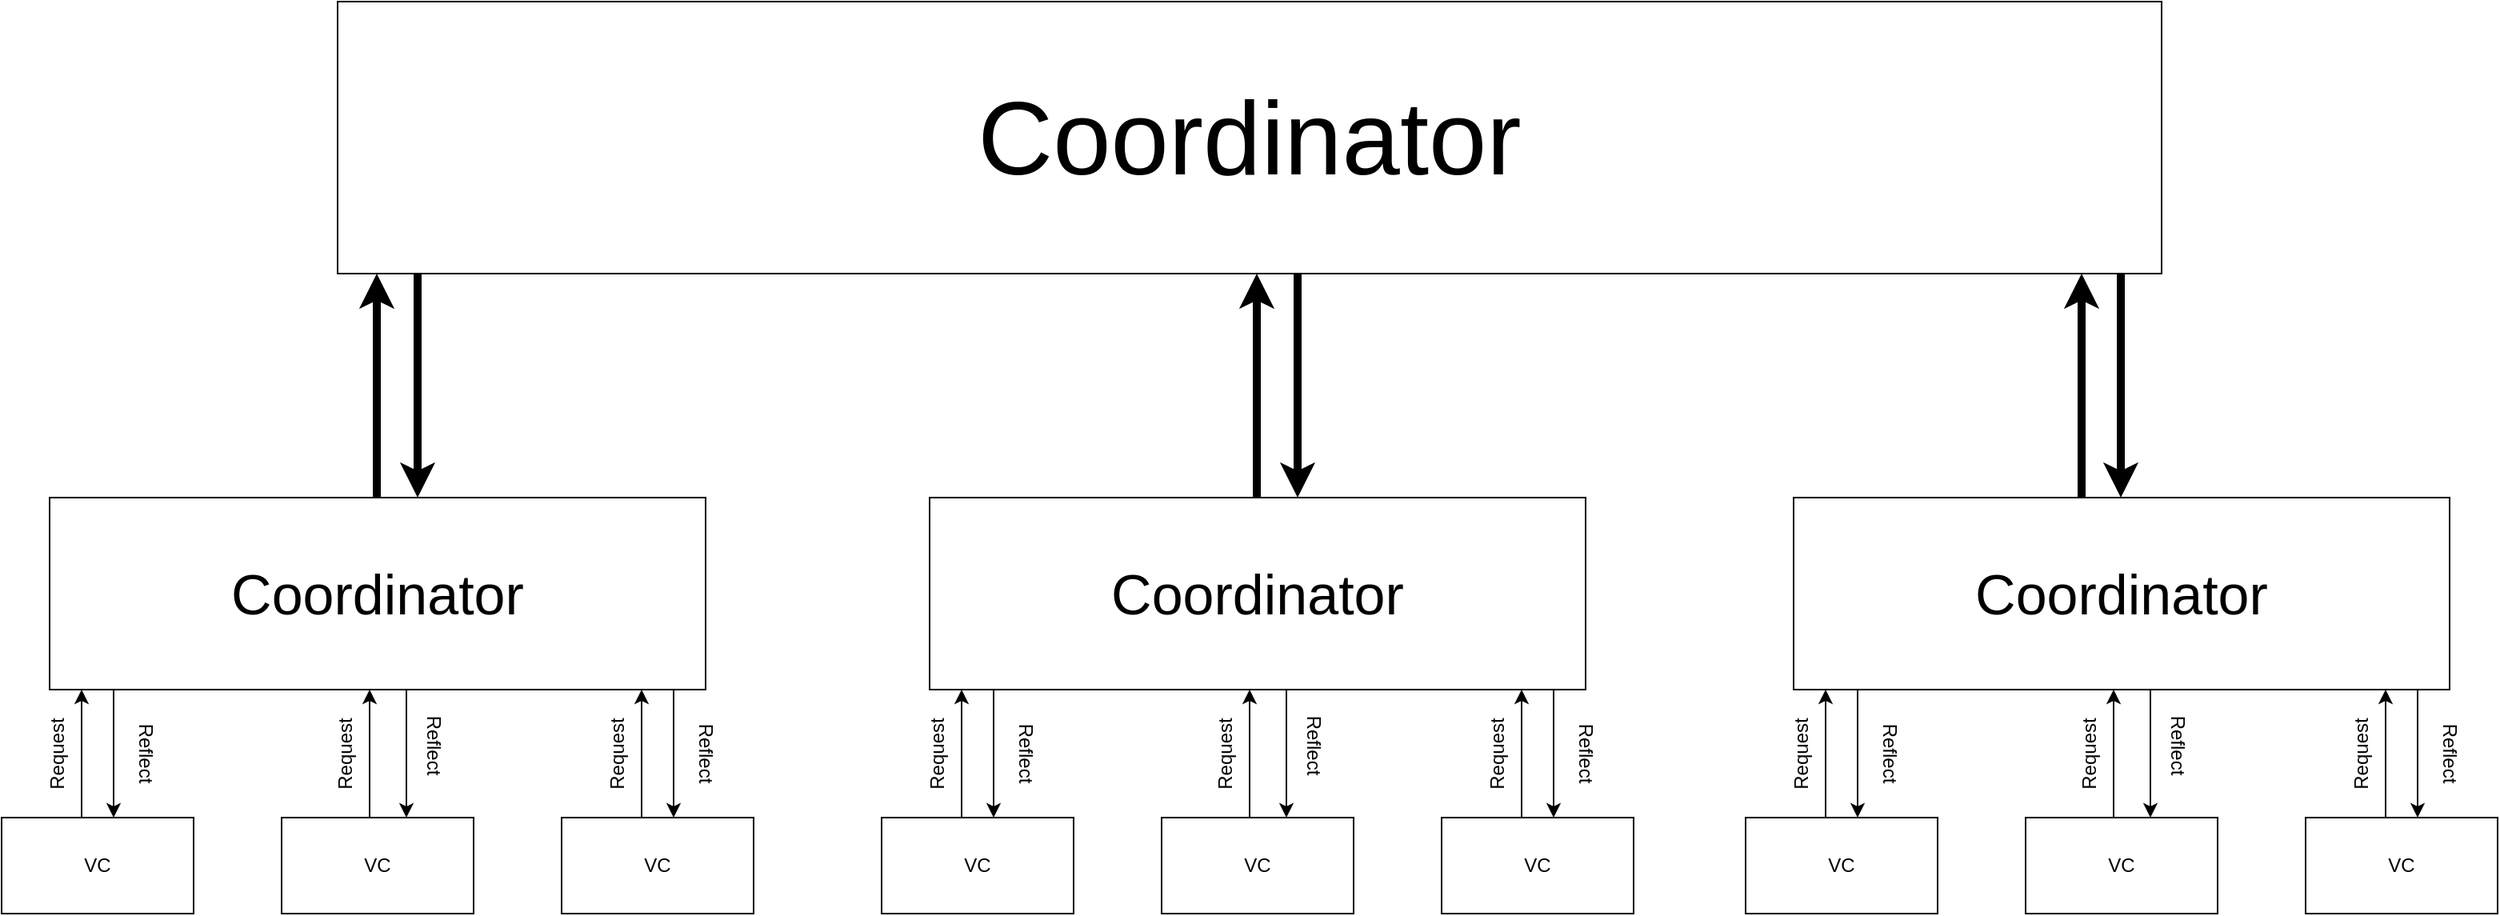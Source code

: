 <mxfile version="24.1.0" type="device">
  <diagram name="페이지-1" id="_TzFSEaLR1zJCj_-jszU">
    <mxGraphModel dx="1234" dy="1119" grid="1" gridSize="10" guides="1" tooltips="1" connect="1" arrows="1" fold="1" page="1" pageScale="1" pageWidth="3300" pageHeight="4681" math="0" shadow="0">
      <root>
        <mxCell id="0" />
        <mxCell id="1" parent="0" />
        <mxCell id="bS21o1_uWaXYQEzGkOwX-87" value="" style="group" parent="1" vertex="1" connectable="0">
          <mxGeometry x="30" y="730" width="470" height="260" as="geometry" />
        </mxCell>
        <mxCell id="VdtkkCyK6IpsbUPx0Rhc-1" value="&lt;font style=&quot;font-size: 35px;&quot;&gt;Coordinator&lt;/font&gt;" style="rounded=0;whiteSpace=wrap;html=1;" parent="bS21o1_uWaXYQEzGkOwX-87" vertex="1">
          <mxGeometry x="30" width="410" height="120" as="geometry" />
        </mxCell>
        <mxCell id="VdtkkCyK6IpsbUPx0Rhc-3" value="" style="endArrow=classic;html=1;rounded=0;" parent="bS21o1_uWaXYQEzGkOwX-87" edge="1">
          <mxGeometry width="50" height="50" relative="1" as="geometry">
            <mxPoint x="70" y="120" as="sourcePoint" />
            <mxPoint x="70" y="200" as="targetPoint" />
          </mxGeometry>
        </mxCell>
        <mxCell id="VdtkkCyK6IpsbUPx0Rhc-4" value="" style="endArrow=classic;html=1;rounded=0;" parent="bS21o1_uWaXYQEzGkOwX-87" edge="1">
          <mxGeometry width="50" height="50" relative="1" as="geometry">
            <mxPoint x="253" y="120" as="sourcePoint" />
            <mxPoint x="253" y="200" as="targetPoint" />
          </mxGeometry>
        </mxCell>
        <mxCell id="VdtkkCyK6IpsbUPx0Rhc-5" value="" style="endArrow=classic;html=1;rounded=0;" parent="bS21o1_uWaXYQEzGkOwX-87" edge="1">
          <mxGeometry width="50" height="50" relative="1" as="geometry">
            <mxPoint x="420" y="120" as="sourcePoint" />
            <mxPoint x="420" y="200" as="targetPoint" />
          </mxGeometry>
        </mxCell>
        <mxCell id="VdtkkCyK6IpsbUPx0Rhc-6" value="" style="endArrow=classic;html=1;rounded=0;" parent="bS21o1_uWaXYQEzGkOwX-87" edge="1">
          <mxGeometry width="50" height="50" relative="1" as="geometry">
            <mxPoint x="50" y="200" as="sourcePoint" />
            <mxPoint x="50" y="120" as="targetPoint" />
          </mxGeometry>
        </mxCell>
        <mxCell id="VdtkkCyK6IpsbUPx0Rhc-7" value="" style="endArrow=classic;html=1;rounded=0;" parent="bS21o1_uWaXYQEzGkOwX-87" edge="1">
          <mxGeometry width="50" height="50" relative="1" as="geometry">
            <mxPoint x="230" y="200" as="sourcePoint" />
            <mxPoint x="230" y="120" as="targetPoint" />
          </mxGeometry>
        </mxCell>
        <mxCell id="VdtkkCyK6IpsbUPx0Rhc-8" value="" style="endArrow=classic;html=1;rounded=0;" parent="bS21o1_uWaXYQEzGkOwX-87" edge="1">
          <mxGeometry width="50" height="50" relative="1" as="geometry">
            <mxPoint x="400" y="200" as="sourcePoint" />
            <mxPoint x="400" y="120" as="targetPoint" />
          </mxGeometry>
        </mxCell>
        <mxCell id="VdtkkCyK6IpsbUPx0Rhc-9" value="VC" style="rounded=0;whiteSpace=wrap;html=1;" parent="bS21o1_uWaXYQEzGkOwX-87" vertex="1">
          <mxGeometry y="200" width="120" height="60" as="geometry" />
        </mxCell>
        <mxCell id="VdtkkCyK6IpsbUPx0Rhc-10" value="VC" style="rounded=0;whiteSpace=wrap;html=1;" parent="bS21o1_uWaXYQEzGkOwX-87" vertex="1">
          <mxGeometry x="175" y="200" width="120" height="60" as="geometry" />
        </mxCell>
        <mxCell id="VdtkkCyK6IpsbUPx0Rhc-11" value="VC" style="rounded=0;whiteSpace=wrap;html=1;" parent="bS21o1_uWaXYQEzGkOwX-87" vertex="1">
          <mxGeometry x="350" y="200" width="120" height="60" as="geometry" />
        </mxCell>
        <mxCell id="VdtkkCyK6IpsbUPx0Rhc-12" value="Request" style="text;strokeColor=none;align=center;fillColor=none;html=1;verticalAlign=middle;whiteSpace=wrap;rounded=0;rotation=-90;" parent="bS21o1_uWaXYQEzGkOwX-87" vertex="1">
          <mxGeometry x="10" y="140" width="50" height="40" as="geometry" />
        </mxCell>
        <mxCell id="VdtkkCyK6IpsbUPx0Rhc-13" value="Request" style="text;strokeColor=none;align=center;fillColor=none;html=1;verticalAlign=middle;whiteSpace=wrap;rounded=0;rotation=-90;" parent="bS21o1_uWaXYQEzGkOwX-87" vertex="1">
          <mxGeometry x="190" y="140" width="50" height="40" as="geometry" />
        </mxCell>
        <mxCell id="VdtkkCyK6IpsbUPx0Rhc-14" value="Request" style="text;strokeColor=none;align=center;fillColor=none;html=1;verticalAlign=middle;whiteSpace=wrap;rounded=0;rotation=-90;" parent="bS21o1_uWaXYQEzGkOwX-87" vertex="1">
          <mxGeometry x="360" y="140" width="50" height="40" as="geometry" />
        </mxCell>
        <mxCell id="VdtkkCyK6IpsbUPx0Rhc-15" value="Reflect" style="text;strokeColor=none;align=center;fillColor=none;html=1;verticalAlign=middle;whiteSpace=wrap;rounded=0;rotation=90;" parent="bS21o1_uWaXYQEzGkOwX-87" vertex="1">
          <mxGeometry x="60" y="145" width="60" height="30" as="geometry" />
        </mxCell>
        <mxCell id="VdtkkCyK6IpsbUPx0Rhc-16" value="Reflect" style="text;strokeColor=none;align=center;fillColor=none;html=1;verticalAlign=middle;whiteSpace=wrap;rounded=0;rotation=90;" parent="bS21o1_uWaXYQEzGkOwX-87" vertex="1">
          <mxGeometry x="240" y="140" width="60" height="30" as="geometry" />
        </mxCell>
        <mxCell id="VdtkkCyK6IpsbUPx0Rhc-17" value="Reflect" style="text;strokeColor=none;align=center;fillColor=none;html=1;verticalAlign=middle;whiteSpace=wrap;rounded=0;rotation=90;" parent="bS21o1_uWaXYQEzGkOwX-87" vertex="1">
          <mxGeometry x="410" y="145" width="60" height="30" as="geometry" />
        </mxCell>
        <mxCell id="bS21o1_uWaXYQEzGkOwX-88" value="" style="group" parent="1" vertex="1" connectable="0">
          <mxGeometry x="580" y="730" width="470" height="260" as="geometry" />
        </mxCell>
        <mxCell id="bS21o1_uWaXYQEzGkOwX-89" value="&lt;font style=&quot;font-size: 35px;&quot;&gt;Coordinator&lt;/font&gt;" style="rounded=0;whiteSpace=wrap;html=1;" parent="bS21o1_uWaXYQEzGkOwX-88" vertex="1">
          <mxGeometry x="30" width="410" height="120" as="geometry" />
        </mxCell>
        <mxCell id="bS21o1_uWaXYQEzGkOwX-90" value="" style="endArrow=classic;html=1;rounded=0;" parent="bS21o1_uWaXYQEzGkOwX-88" edge="1">
          <mxGeometry width="50" height="50" relative="1" as="geometry">
            <mxPoint x="70" y="120" as="sourcePoint" />
            <mxPoint x="70" y="200" as="targetPoint" />
          </mxGeometry>
        </mxCell>
        <mxCell id="bS21o1_uWaXYQEzGkOwX-91" value="" style="endArrow=classic;html=1;rounded=0;" parent="bS21o1_uWaXYQEzGkOwX-88" edge="1">
          <mxGeometry width="50" height="50" relative="1" as="geometry">
            <mxPoint x="253" y="120" as="sourcePoint" />
            <mxPoint x="253" y="200" as="targetPoint" />
          </mxGeometry>
        </mxCell>
        <mxCell id="bS21o1_uWaXYQEzGkOwX-92" value="" style="endArrow=classic;html=1;rounded=0;" parent="bS21o1_uWaXYQEzGkOwX-88" edge="1">
          <mxGeometry width="50" height="50" relative="1" as="geometry">
            <mxPoint x="420" y="120" as="sourcePoint" />
            <mxPoint x="420" y="200" as="targetPoint" />
          </mxGeometry>
        </mxCell>
        <mxCell id="bS21o1_uWaXYQEzGkOwX-93" value="" style="endArrow=classic;html=1;rounded=0;" parent="bS21o1_uWaXYQEzGkOwX-88" edge="1">
          <mxGeometry width="50" height="50" relative="1" as="geometry">
            <mxPoint x="50" y="200" as="sourcePoint" />
            <mxPoint x="50" y="120" as="targetPoint" />
          </mxGeometry>
        </mxCell>
        <mxCell id="bS21o1_uWaXYQEzGkOwX-94" value="" style="endArrow=classic;html=1;rounded=0;" parent="bS21o1_uWaXYQEzGkOwX-88" edge="1">
          <mxGeometry width="50" height="50" relative="1" as="geometry">
            <mxPoint x="230" y="200" as="sourcePoint" />
            <mxPoint x="230" y="120" as="targetPoint" />
          </mxGeometry>
        </mxCell>
        <mxCell id="bS21o1_uWaXYQEzGkOwX-95" value="" style="endArrow=classic;html=1;rounded=0;" parent="bS21o1_uWaXYQEzGkOwX-88" edge="1">
          <mxGeometry width="50" height="50" relative="1" as="geometry">
            <mxPoint x="400" y="200" as="sourcePoint" />
            <mxPoint x="400" y="120" as="targetPoint" />
          </mxGeometry>
        </mxCell>
        <mxCell id="bS21o1_uWaXYQEzGkOwX-96" value="VC" style="rounded=0;whiteSpace=wrap;html=1;" parent="bS21o1_uWaXYQEzGkOwX-88" vertex="1">
          <mxGeometry y="200" width="120" height="60" as="geometry" />
        </mxCell>
        <mxCell id="bS21o1_uWaXYQEzGkOwX-97" value="VC" style="rounded=0;whiteSpace=wrap;html=1;" parent="bS21o1_uWaXYQEzGkOwX-88" vertex="1">
          <mxGeometry x="175" y="200" width="120" height="60" as="geometry" />
        </mxCell>
        <mxCell id="bS21o1_uWaXYQEzGkOwX-98" value="VC" style="rounded=0;whiteSpace=wrap;html=1;" parent="bS21o1_uWaXYQEzGkOwX-88" vertex="1">
          <mxGeometry x="350" y="200" width="120" height="60" as="geometry" />
        </mxCell>
        <mxCell id="bS21o1_uWaXYQEzGkOwX-99" value="Request" style="text;strokeColor=none;align=center;fillColor=none;html=1;verticalAlign=middle;whiteSpace=wrap;rounded=0;rotation=-90;" parent="bS21o1_uWaXYQEzGkOwX-88" vertex="1">
          <mxGeometry x="10" y="140" width="50" height="40" as="geometry" />
        </mxCell>
        <mxCell id="bS21o1_uWaXYQEzGkOwX-100" value="Request" style="text;strokeColor=none;align=center;fillColor=none;html=1;verticalAlign=middle;whiteSpace=wrap;rounded=0;rotation=-90;" parent="bS21o1_uWaXYQEzGkOwX-88" vertex="1">
          <mxGeometry x="190" y="140" width="50" height="40" as="geometry" />
        </mxCell>
        <mxCell id="bS21o1_uWaXYQEzGkOwX-101" value="Request" style="text;strokeColor=none;align=center;fillColor=none;html=1;verticalAlign=middle;whiteSpace=wrap;rounded=0;rotation=-90;" parent="bS21o1_uWaXYQEzGkOwX-88" vertex="1">
          <mxGeometry x="360" y="140" width="50" height="40" as="geometry" />
        </mxCell>
        <mxCell id="bS21o1_uWaXYQEzGkOwX-102" value="Reflect" style="text;strokeColor=none;align=center;fillColor=none;html=1;verticalAlign=middle;whiteSpace=wrap;rounded=0;rotation=90;" parent="bS21o1_uWaXYQEzGkOwX-88" vertex="1">
          <mxGeometry x="60" y="145" width="60" height="30" as="geometry" />
        </mxCell>
        <mxCell id="bS21o1_uWaXYQEzGkOwX-103" value="Reflect" style="text;strokeColor=none;align=center;fillColor=none;html=1;verticalAlign=middle;whiteSpace=wrap;rounded=0;rotation=90;" parent="bS21o1_uWaXYQEzGkOwX-88" vertex="1">
          <mxGeometry x="240" y="140" width="60" height="30" as="geometry" />
        </mxCell>
        <mxCell id="bS21o1_uWaXYQEzGkOwX-104" value="Reflect" style="text;strokeColor=none;align=center;fillColor=none;html=1;verticalAlign=middle;whiteSpace=wrap;rounded=0;rotation=90;" parent="bS21o1_uWaXYQEzGkOwX-88" vertex="1">
          <mxGeometry x="410" y="145" width="60" height="30" as="geometry" />
        </mxCell>
        <mxCell id="bS21o1_uWaXYQEzGkOwX-105" value="" style="group" parent="1" vertex="1" connectable="0">
          <mxGeometry x="1120" y="730" width="470" height="260" as="geometry" />
        </mxCell>
        <mxCell id="bS21o1_uWaXYQEzGkOwX-106" value="&lt;font style=&quot;font-size: 35px;&quot;&gt;Coordinator&lt;/font&gt;" style="rounded=0;whiteSpace=wrap;html=1;" parent="bS21o1_uWaXYQEzGkOwX-105" vertex="1">
          <mxGeometry x="30" width="410" height="120" as="geometry" />
        </mxCell>
        <mxCell id="bS21o1_uWaXYQEzGkOwX-107" value="" style="endArrow=classic;html=1;rounded=0;" parent="bS21o1_uWaXYQEzGkOwX-105" edge="1">
          <mxGeometry width="50" height="50" relative="1" as="geometry">
            <mxPoint x="70" y="120" as="sourcePoint" />
            <mxPoint x="70" y="200" as="targetPoint" />
          </mxGeometry>
        </mxCell>
        <mxCell id="bS21o1_uWaXYQEzGkOwX-108" value="" style="endArrow=classic;html=1;rounded=0;" parent="bS21o1_uWaXYQEzGkOwX-105" edge="1">
          <mxGeometry width="50" height="50" relative="1" as="geometry">
            <mxPoint x="253" y="120" as="sourcePoint" />
            <mxPoint x="253" y="200" as="targetPoint" />
          </mxGeometry>
        </mxCell>
        <mxCell id="bS21o1_uWaXYQEzGkOwX-109" value="" style="endArrow=classic;html=1;rounded=0;" parent="bS21o1_uWaXYQEzGkOwX-105" edge="1">
          <mxGeometry width="50" height="50" relative="1" as="geometry">
            <mxPoint x="420" y="120" as="sourcePoint" />
            <mxPoint x="420" y="200" as="targetPoint" />
          </mxGeometry>
        </mxCell>
        <mxCell id="bS21o1_uWaXYQEzGkOwX-110" value="" style="endArrow=classic;html=1;rounded=0;" parent="bS21o1_uWaXYQEzGkOwX-105" edge="1">
          <mxGeometry width="50" height="50" relative="1" as="geometry">
            <mxPoint x="50" y="200" as="sourcePoint" />
            <mxPoint x="50" y="120" as="targetPoint" />
          </mxGeometry>
        </mxCell>
        <mxCell id="bS21o1_uWaXYQEzGkOwX-111" value="" style="endArrow=classic;html=1;rounded=0;" parent="bS21o1_uWaXYQEzGkOwX-105" edge="1">
          <mxGeometry width="50" height="50" relative="1" as="geometry">
            <mxPoint x="230" y="200" as="sourcePoint" />
            <mxPoint x="230" y="120" as="targetPoint" />
          </mxGeometry>
        </mxCell>
        <mxCell id="bS21o1_uWaXYQEzGkOwX-112" value="" style="endArrow=classic;html=1;rounded=0;" parent="bS21o1_uWaXYQEzGkOwX-105" edge="1">
          <mxGeometry width="50" height="50" relative="1" as="geometry">
            <mxPoint x="400" y="200" as="sourcePoint" />
            <mxPoint x="400" y="120" as="targetPoint" />
          </mxGeometry>
        </mxCell>
        <mxCell id="bS21o1_uWaXYQEzGkOwX-113" value="VC" style="rounded=0;whiteSpace=wrap;html=1;" parent="bS21o1_uWaXYQEzGkOwX-105" vertex="1">
          <mxGeometry y="200" width="120" height="60" as="geometry" />
        </mxCell>
        <mxCell id="bS21o1_uWaXYQEzGkOwX-114" value="VC" style="rounded=0;whiteSpace=wrap;html=1;" parent="bS21o1_uWaXYQEzGkOwX-105" vertex="1">
          <mxGeometry x="175" y="200" width="120" height="60" as="geometry" />
        </mxCell>
        <mxCell id="bS21o1_uWaXYQEzGkOwX-115" value="VC" style="rounded=0;whiteSpace=wrap;html=1;" parent="bS21o1_uWaXYQEzGkOwX-105" vertex="1">
          <mxGeometry x="350" y="200" width="120" height="60" as="geometry" />
        </mxCell>
        <mxCell id="bS21o1_uWaXYQEzGkOwX-116" value="Request" style="text;strokeColor=none;align=center;fillColor=none;html=1;verticalAlign=middle;whiteSpace=wrap;rounded=0;rotation=-90;" parent="bS21o1_uWaXYQEzGkOwX-105" vertex="1">
          <mxGeometry x="10" y="140" width="50" height="40" as="geometry" />
        </mxCell>
        <mxCell id="bS21o1_uWaXYQEzGkOwX-117" value="Request" style="text;strokeColor=none;align=center;fillColor=none;html=1;verticalAlign=middle;whiteSpace=wrap;rounded=0;rotation=-90;" parent="bS21o1_uWaXYQEzGkOwX-105" vertex="1">
          <mxGeometry x="190" y="140" width="50" height="40" as="geometry" />
        </mxCell>
        <mxCell id="bS21o1_uWaXYQEzGkOwX-118" value="Request" style="text;strokeColor=none;align=center;fillColor=none;html=1;verticalAlign=middle;whiteSpace=wrap;rounded=0;rotation=-90;" parent="bS21o1_uWaXYQEzGkOwX-105" vertex="1">
          <mxGeometry x="360" y="140" width="50" height="40" as="geometry" />
        </mxCell>
        <mxCell id="bS21o1_uWaXYQEzGkOwX-119" value="Reflect" style="text;strokeColor=none;align=center;fillColor=none;html=1;verticalAlign=middle;whiteSpace=wrap;rounded=0;rotation=90;" parent="bS21o1_uWaXYQEzGkOwX-105" vertex="1">
          <mxGeometry x="60" y="145" width="60" height="30" as="geometry" />
        </mxCell>
        <mxCell id="bS21o1_uWaXYQEzGkOwX-120" value="Reflect" style="text;strokeColor=none;align=center;fillColor=none;html=1;verticalAlign=middle;whiteSpace=wrap;rounded=0;rotation=90;" parent="bS21o1_uWaXYQEzGkOwX-105" vertex="1">
          <mxGeometry x="240" y="140" width="60" height="30" as="geometry" />
        </mxCell>
        <mxCell id="bS21o1_uWaXYQEzGkOwX-121" value="Reflect" style="text;strokeColor=none;align=center;fillColor=none;html=1;verticalAlign=middle;whiteSpace=wrap;rounded=0;rotation=90;" parent="bS21o1_uWaXYQEzGkOwX-105" vertex="1">
          <mxGeometry x="410" y="145" width="60" height="30" as="geometry" />
        </mxCell>
        <mxCell id="bS21o1_uWaXYQEzGkOwX-122" value="" style="endArrow=classic;html=1;rounded=0;strokeWidth=5;" parent="1" edge="1">
          <mxGeometry width="50" height="50" relative="1" as="geometry">
            <mxPoint x="264.5" y="730" as="sourcePoint" />
            <mxPoint x="264.5" y="590" as="targetPoint" />
          </mxGeometry>
        </mxCell>
        <mxCell id="bS21o1_uWaXYQEzGkOwX-123" value="" style="endArrow=classic;html=1;rounded=0;strokeWidth=5;" parent="1" edge="1">
          <mxGeometry width="50" height="50" relative="1" as="geometry">
            <mxPoint x="814.5" y="730" as="sourcePoint" />
            <mxPoint x="814.5" y="590" as="targetPoint" />
          </mxGeometry>
        </mxCell>
        <mxCell id="bS21o1_uWaXYQEzGkOwX-124" value="" style="endArrow=classic;html=1;rounded=0;strokeWidth=5;" parent="1" edge="1">
          <mxGeometry width="50" height="50" relative="1" as="geometry">
            <mxPoint x="1330" y="730" as="sourcePoint" />
            <mxPoint x="1330" y="590" as="targetPoint" />
          </mxGeometry>
        </mxCell>
        <mxCell id="bS21o1_uWaXYQEzGkOwX-125" value="&lt;font style=&quot;font-size: 65px;&quot;&gt;Coordinator&lt;/font&gt;" style="rounded=0;whiteSpace=wrap;html=1;" parent="1" vertex="1">
          <mxGeometry x="240" y="420" width="1140" height="170" as="geometry" />
        </mxCell>
        <mxCell id="bS21o1_uWaXYQEzGkOwX-126" value="" style="endArrow=none;html=1;rounded=0;strokeWidth=5;strokeColor=default;startArrow=classic;startFill=1;endFill=0;" parent="1" edge="1">
          <mxGeometry width="50" height="50" relative="1" as="geometry">
            <mxPoint x="290" y="730" as="sourcePoint" />
            <mxPoint x="290" y="590" as="targetPoint" />
          </mxGeometry>
        </mxCell>
        <mxCell id="bS21o1_uWaXYQEzGkOwX-127" value="" style="endArrow=none;html=1;rounded=0;strokeWidth=5;strokeColor=default;startArrow=classic;startFill=1;endFill=0;" parent="1" edge="1">
          <mxGeometry width="50" height="50" relative="1" as="geometry">
            <mxPoint x="840" y="730" as="sourcePoint" />
            <mxPoint x="840" y="590" as="targetPoint" />
          </mxGeometry>
        </mxCell>
        <mxCell id="bS21o1_uWaXYQEzGkOwX-128" value="" style="endArrow=none;html=1;rounded=0;strokeWidth=5;strokeColor=default;startArrow=classic;startFill=1;endFill=0;" parent="1" edge="1">
          <mxGeometry width="50" height="50" relative="1" as="geometry">
            <mxPoint x="1354.5" y="730" as="sourcePoint" />
            <mxPoint x="1354.5" y="590" as="targetPoint" />
          </mxGeometry>
        </mxCell>
      </root>
    </mxGraphModel>
  </diagram>
</mxfile>
